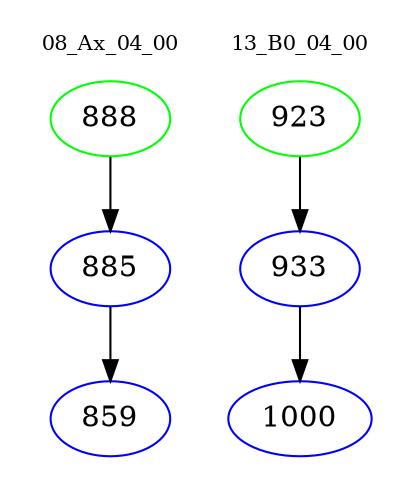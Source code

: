 digraph{
subgraph cluster_0 {
color = white
label = "08_Ax_04_00";
fontsize=10;
T0_888 [label="888", color="green"]
T0_888 -> T0_885 [color="black"]
T0_885 [label="885", color="blue"]
T0_885 -> T0_859 [color="black"]
T0_859 [label="859", color="blue"]
}
subgraph cluster_1 {
color = white
label = "13_B0_04_00";
fontsize=10;
T1_923 [label="923", color="green"]
T1_923 -> T1_933 [color="black"]
T1_933 [label="933", color="blue"]
T1_933 -> T1_1000 [color="black"]
T1_1000 [label="1000", color="blue"]
}
}
